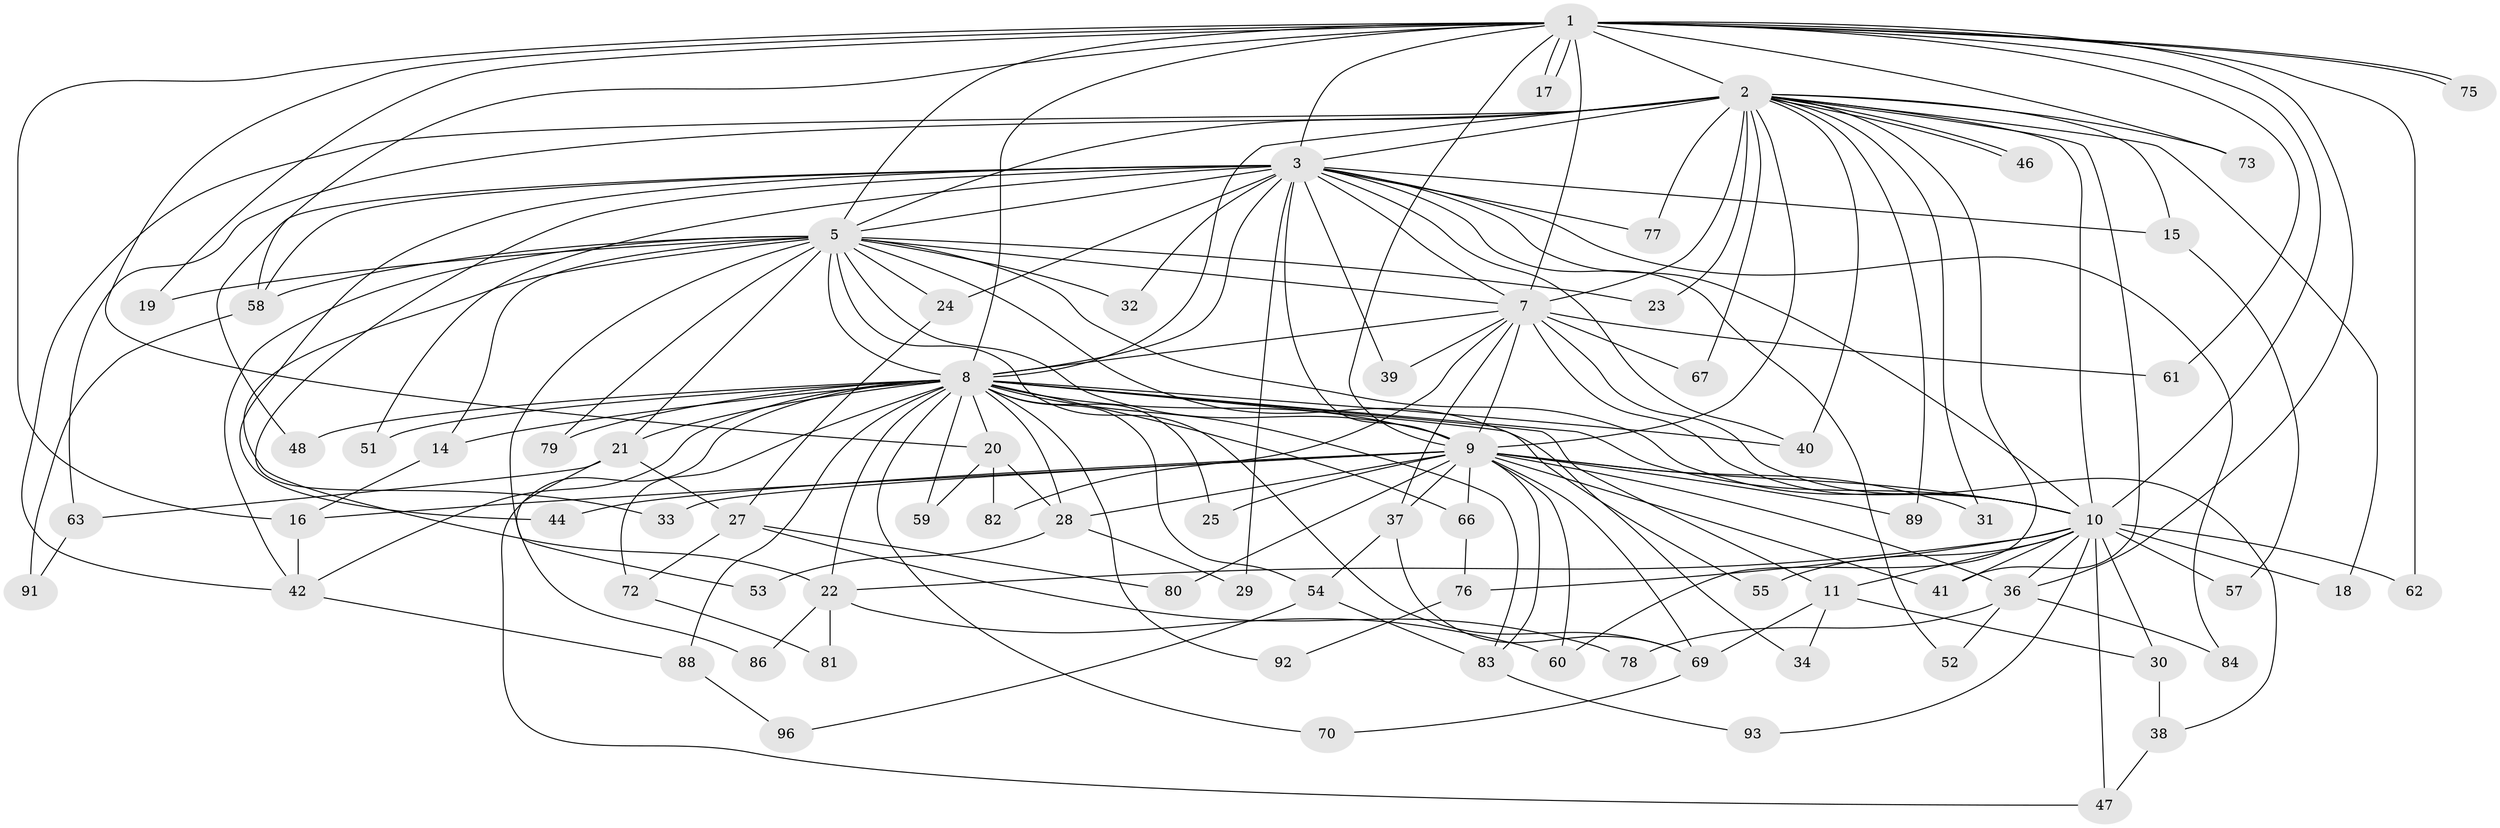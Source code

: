 // original degree distribution, {22: 0.01, 20: 0.01, 14: 0.01, 17: 0.01, 15: 0.01, 18: 0.01, 16: 0.01, 33: 0.01, 24: 0.01, 23: 0.01, 6: 0.01, 11: 0.01, 2: 0.53, 3: 0.19, 4: 0.12, 5: 0.04}
// Generated by graph-tools (version 1.1) at 2025/11/02/21/25 10:11:08]
// undirected, 75 vertices, 176 edges
graph export_dot {
graph [start="1"]
  node [color=gray90,style=filled];
  1 [super="+43"];
  2 [super="+4"];
  3 [super="+6"];
  5 [super="+12"];
  7 [super="+95"];
  8 [super="+100"];
  9 [super="+45"];
  10 [super="+13"];
  11 [super="+90"];
  14;
  15;
  16 [super="+35"];
  17;
  18;
  19;
  20 [super="+49"];
  21 [super="+26"];
  22 [super="+68"];
  23;
  24;
  25;
  27;
  28;
  29;
  30;
  31 [super="+97"];
  32;
  33;
  34;
  36 [super="+56"];
  37 [super="+98"];
  38 [super="+94"];
  39;
  40 [super="+50"];
  41;
  42 [super="+64"];
  44;
  46;
  47;
  48;
  51;
  52;
  53;
  54;
  55;
  57;
  58 [super="+65"];
  59;
  60 [super="+87"];
  61;
  62;
  63;
  66;
  67;
  69 [super="+71"];
  70;
  72 [super="+74"];
  73;
  75;
  76 [super="+99"];
  77;
  78;
  79;
  80;
  81;
  82;
  83 [super="+85"];
  84;
  86;
  88;
  89;
  91;
  92;
  93;
  96;
  1 -- 2 [weight=3];
  1 -- 3 [weight=2];
  1 -- 5;
  1 -- 7;
  1 -- 8;
  1 -- 9;
  1 -- 10;
  1 -- 17;
  1 -- 17;
  1 -- 19;
  1 -- 20;
  1 -- 36;
  1 -- 58;
  1 -- 61;
  1 -- 62;
  1 -- 73;
  1 -- 75;
  1 -- 75;
  1 -- 16;
  2 -- 3 [weight=4];
  2 -- 5 [weight=2];
  2 -- 7 [weight=3];
  2 -- 8 [weight=2];
  2 -- 9 [weight=2];
  2 -- 10 [weight=3];
  2 -- 23;
  2 -- 40;
  2 -- 41;
  2 -- 42;
  2 -- 46;
  2 -- 46;
  2 -- 63;
  2 -- 73;
  2 -- 67;
  2 -- 77;
  2 -- 15;
  2 -- 18;
  2 -- 89;
  2 -- 31 [weight=2];
  2 -- 60;
  3 -- 5 [weight=2];
  3 -- 7 [weight=2];
  3 -- 8 [weight=2];
  3 -- 9 [weight=2];
  3 -- 10 [weight=2];
  3 -- 29;
  3 -- 33;
  3 -- 77;
  3 -- 15;
  3 -- 84;
  3 -- 24;
  3 -- 32;
  3 -- 39;
  3 -- 44;
  3 -- 48;
  3 -- 51;
  3 -- 52;
  3 -- 40;
  3 -- 58;
  5 -- 7;
  5 -- 8 [weight=2];
  5 -- 9;
  5 -- 10;
  5 -- 21 [weight=2];
  5 -- 23;
  5 -- 24;
  5 -- 34;
  5 -- 79;
  5 -- 32;
  5 -- 42;
  5 -- 14;
  5 -- 19;
  5 -- 22;
  5 -- 53;
  5 -- 58;
  5 -- 69;
  7 -- 8;
  7 -- 9;
  7 -- 10;
  7 -- 37;
  7 -- 38;
  7 -- 39;
  7 -- 61;
  7 -- 67;
  7 -- 82;
  8 -- 9;
  8 -- 10;
  8 -- 11;
  8 -- 14;
  8 -- 20;
  8 -- 22;
  8 -- 25;
  8 -- 28;
  8 -- 40;
  8 -- 47;
  8 -- 48;
  8 -- 51;
  8 -- 54;
  8 -- 55;
  8 -- 59;
  8 -- 66;
  8 -- 70;
  8 -- 72 [weight=2];
  8 -- 79;
  8 -- 83;
  8 -- 88;
  8 -- 92;
  8 -- 21;
  8 -- 42;
  9 -- 10;
  9 -- 16;
  9 -- 25;
  9 -- 28;
  9 -- 31;
  9 -- 33;
  9 -- 37;
  9 -- 44;
  9 -- 60;
  9 -- 66;
  9 -- 69;
  9 -- 80;
  9 -- 89;
  9 -- 41;
  9 -- 36;
  9 -- 83;
  10 -- 11 [weight=2];
  10 -- 18;
  10 -- 30;
  10 -- 36;
  10 -- 41;
  10 -- 47;
  10 -- 55;
  10 -- 57;
  10 -- 62;
  10 -- 76;
  10 -- 93;
  10 -- 22;
  11 -- 30;
  11 -- 34;
  11 -- 69;
  14 -- 16;
  15 -- 57;
  16 -- 42;
  20 -- 59;
  20 -- 82;
  20 -- 28;
  21 -- 86;
  21 -- 27;
  21 -- 63;
  22 -- 86;
  22 -- 81;
  22 -- 60;
  24 -- 27;
  27 -- 72;
  27 -- 78;
  27 -- 80;
  28 -- 29;
  28 -- 53;
  30 -- 38;
  36 -- 52;
  36 -- 84;
  36 -- 78;
  37 -- 54;
  37 -- 69;
  38 -- 47;
  42 -- 88;
  54 -- 83;
  54 -- 96;
  58 -- 91;
  63 -- 91;
  66 -- 76 [weight=2];
  69 -- 70;
  72 -- 81;
  76 -- 92;
  83 -- 93;
  88 -- 96;
}
